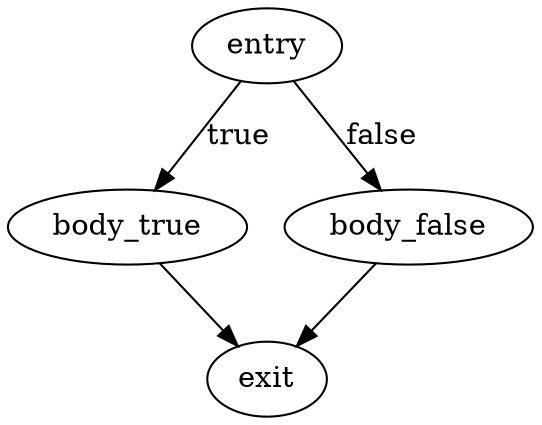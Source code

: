 digraph if_else {
	cond [label="entry"]
	body_true
	body_false
	exit [label="exit"]
	cond->body_true [label="true"]
	cond->body_false [label="false"]
	body_true->exit
	body_false->exit
}
